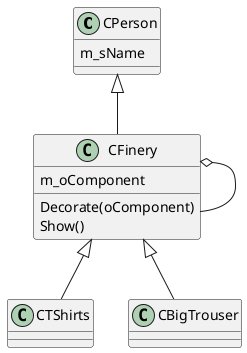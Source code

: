@startuml

class CPerson {
    m_sName
}

class CFinery {
    m_oComponent
    Decorate(oComponent)
    Show()
}

class CTShirts {
}

class CBigTrouser{
}

CPerson <|-- CFinery
CFinery <|-- CTShirts
CFinery <|-- CBigTrouser
CFinery o-- CFinery


@enduml